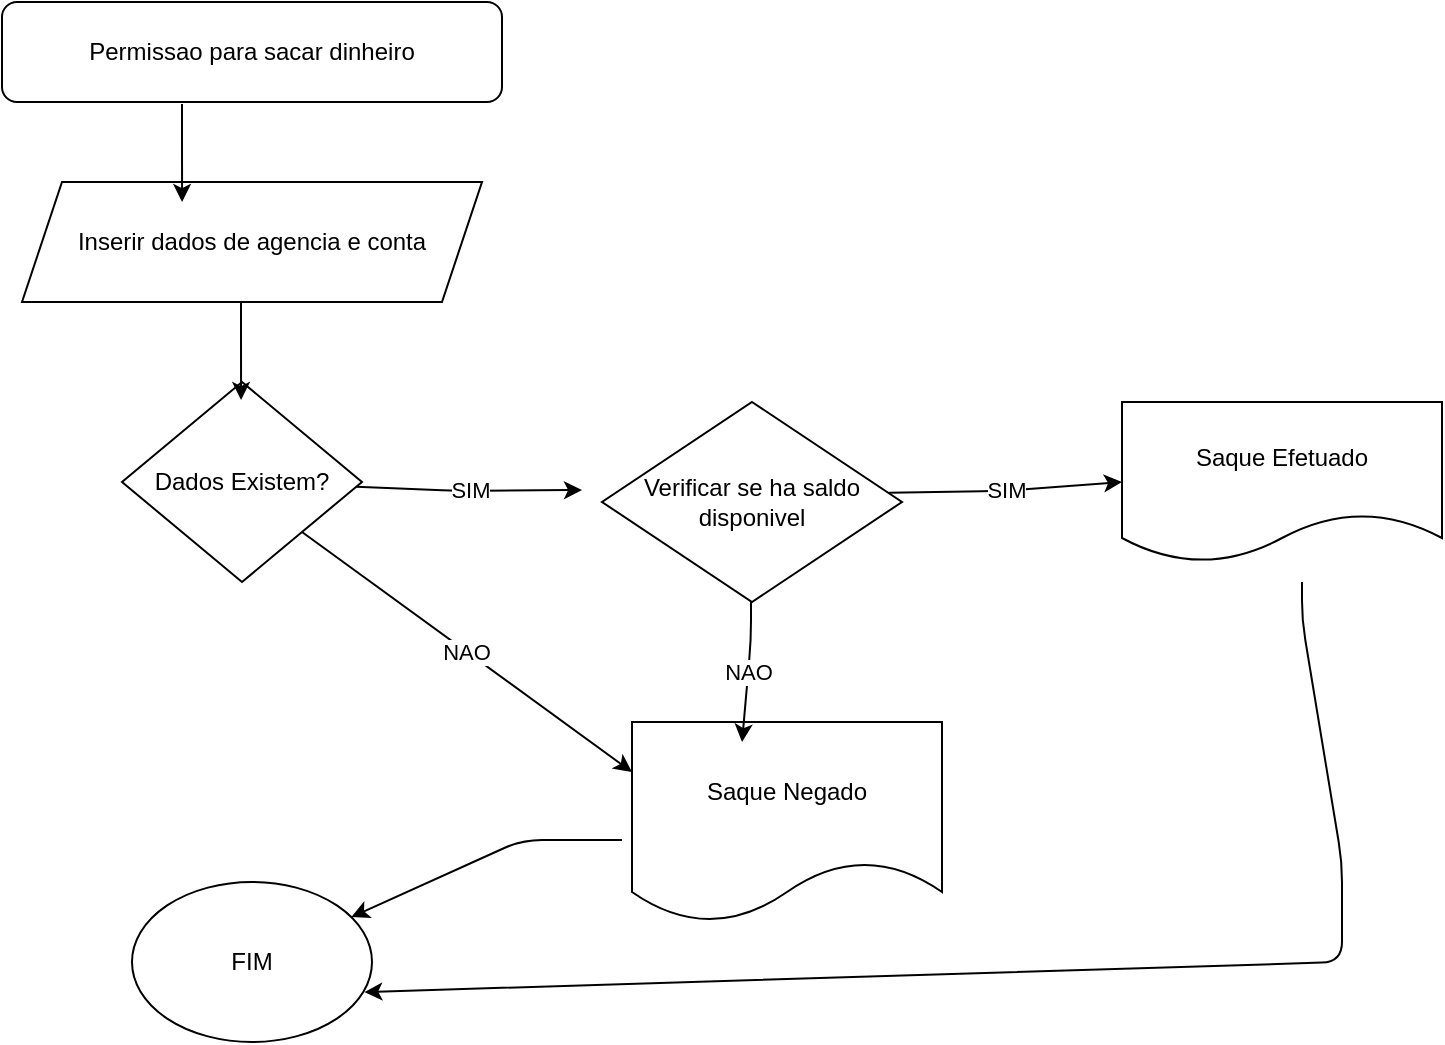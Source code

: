 <mxfile version="13.6.2" type="github">
  <diagram id="ZiU3zSBNC4nE3oTmkIAO" name="Page-1">
    <mxGraphModel dx="1038" dy="532" grid="1" gridSize="10" guides="1" tooltips="1" connect="1" arrows="1" fold="1" page="1" pageScale="1" pageWidth="827" pageHeight="1169" math="0" shadow="0">
      <root>
        <mxCell id="0" />
        <mxCell id="1" parent="0" />
        <mxCell id="J4ED1UsVeGMsGO5SoGsi-1" value="Permissao para sacar dinheiro" style="rounded=1;whiteSpace=wrap;html=1;" vertex="1" parent="1">
          <mxGeometry x="280" y="40" width="250" height="50" as="geometry" />
        </mxCell>
        <mxCell id="J4ED1UsVeGMsGO5SoGsi-2" value="Inserir dados de agencia e conta" style="shape=parallelogram;perimeter=parallelogramPerimeter;whiteSpace=wrap;html=1;fixedSize=1;" vertex="1" parent="1">
          <mxGeometry x="290" y="130" width="230" height="60" as="geometry" />
        </mxCell>
        <mxCell id="J4ED1UsVeGMsGO5SoGsi-3" value="Dados Existem?" style="rhombus;whiteSpace=wrap;html=1;" vertex="1" parent="1">
          <mxGeometry x="340" y="230" width="120" height="100" as="geometry" />
        </mxCell>
        <mxCell id="J4ED1UsVeGMsGO5SoGsi-4" value="Verificar se ha saldo disponivel" style="rhombus;whiteSpace=wrap;html=1;" vertex="1" parent="1">
          <mxGeometry x="580" y="240" width="150" height="100" as="geometry" />
        </mxCell>
        <mxCell id="J4ED1UsVeGMsGO5SoGsi-5" value="FIM" style="ellipse;whiteSpace=wrap;html=1;" vertex="1" parent="1">
          <mxGeometry x="345" y="480" width="120" height="80" as="geometry" />
        </mxCell>
        <mxCell id="J4ED1UsVeGMsGO5SoGsi-6" value="Saque Efetuado" style="shape=document;whiteSpace=wrap;html=1;boundedLbl=1;" vertex="1" parent="1">
          <mxGeometry x="840" y="240" width="160" height="80" as="geometry" />
        </mxCell>
        <mxCell id="J4ED1UsVeGMsGO5SoGsi-7" value="Saque Negado" style="shape=document;whiteSpace=wrap;html=1;boundedLbl=1;" vertex="1" parent="1">
          <mxGeometry x="595" y="400" width="155" height="100" as="geometry" />
        </mxCell>
        <mxCell id="J4ED1UsVeGMsGO5SoGsi-8" value="" style="endArrow=classic;html=1;entryX=0.348;entryY=0.167;entryDx=0;entryDy=0;entryPerimeter=0;" edge="1" parent="1" target="J4ED1UsVeGMsGO5SoGsi-2">
          <mxGeometry width="50" height="50" relative="1" as="geometry">
            <mxPoint x="370" y="91" as="sourcePoint" />
            <mxPoint x="414" y="90" as="targetPoint" />
            <Array as="points">
              <mxPoint x="370" y="110" />
            </Array>
          </mxGeometry>
        </mxCell>
        <mxCell id="J4ED1UsVeGMsGO5SoGsi-9" value="" style="endArrow=classic;html=1;entryX=0.348;entryY=0.167;entryDx=0;entryDy=0;entryPerimeter=0;" edge="1" parent="1">
          <mxGeometry width="50" height="50" relative="1" as="geometry">
            <mxPoint x="399.5" y="190" as="sourcePoint" />
            <mxPoint x="399.54" y="239.02" as="targetPoint" />
            <Array as="points">
              <mxPoint x="399.5" y="209" />
            </Array>
          </mxGeometry>
        </mxCell>
        <mxCell id="J4ED1UsVeGMsGO5SoGsi-11" value="SIM" style="endArrow=classic;html=1;" edge="1" parent="1" source="J4ED1UsVeGMsGO5SoGsi-3">
          <mxGeometry width="50" height="50" relative="1" as="geometry">
            <mxPoint x="510" y="265.49" as="sourcePoint" />
            <mxPoint x="570" y="284" as="targetPoint" />
            <Array as="points">
              <mxPoint x="510" y="284.49" />
            </Array>
          </mxGeometry>
        </mxCell>
        <mxCell id="J4ED1UsVeGMsGO5SoGsi-12" value="NAO" style="endArrow=classic;html=1;entryX=0.355;entryY=0.1;entryDx=0;entryDy=0;entryPerimeter=0;" edge="1" parent="1" target="J4ED1UsVeGMsGO5SoGsi-7">
          <mxGeometry width="50" height="50" relative="1" as="geometry">
            <mxPoint x="654.5" y="340" as="sourcePoint" />
            <mxPoint x="654.54" y="389.02" as="targetPoint" />
            <Array as="points">
              <mxPoint x="654.5" y="359" />
            </Array>
          </mxGeometry>
        </mxCell>
        <mxCell id="J4ED1UsVeGMsGO5SoGsi-14" value="SIM" style="endArrow=classic;html=1;entryX=0;entryY=0.5;entryDx=0;entryDy=0;exitX=0.957;exitY=0.454;exitDx=0;exitDy=0;exitPerimeter=0;" edge="1" parent="1" source="J4ED1UsVeGMsGO5SoGsi-4" target="J4ED1UsVeGMsGO5SoGsi-6">
          <mxGeometry width="50" height="50" relative="1" as="geometry">
            <mxPoint x="780" y="265.49" as="sourcePoint" />
            <mxPoint x="780.04" y="314.51" as="targetPoint" />
            <Array as="points">
              <mxPoint x="780" y="284.49" />
            </Array>
          </mxGeometry>
        </mxCell>
        <mxCell id="J4ED1UsVeGMsGO5SoGsi-15" value="" style="endArrow=classic;html=1;entryX=0.968;entryY=0.688;entryDx=0;entryDy=0;entryPerimeter=0;" edge="1" parent="1" target="J4ED1UsVeGMsGO5SoGsi-5">
          <mxGeometry width="50" height="50" relative="1" as="geometry">
            <mxPoint x="930" y="330" as="sourcePoint" />
            <mxPoint x="930" y="560" as="targetPoint" />
            <Array as="points">
              <mxPoint x="930" y="349" />
              <mxPoint x="950" y="470" />
              <mxPoint x="950" y="520" />
            </Array>
          </mxGeometry>
        </mxCell>
        <mxCell id="J4ED1UsVeGMsGO5SoGsi-16" value="" style="endArrow=classic;html=1;" edge="1" parent="1" target="J4ED1UsVeGMsGO5SoGsi-5">
          <mxGeometry width="50" height="50" relative="1" as="geometry">
            <mxPoint x="590" y="459" as="sourcePoint" />
            <mxPoint x="540.04" y="489.02" as="targetPoint" />
            <Array as="points">
              <mxPoint x="540" y="459" />
            </Array>
          </mxGeometry>
        </mxCell>
        <mxCell id="J4ED1UsVeGMsGO5SoGsi-17" value="NAO" style="endArrow=classic;html=1;exitX=1;exitY=1;exitDx=0;exitDy=0;entryX=0;entryY=0.25;entryDx=0;entryDy=0;" edge="1" parent="1" source="J4ED1UsVeGMsGO5SoGsi-3" target="J4ED1UsVeGMsGO5SoGsi-7">
          <mxGeometry width="50" height="50" relative="1" as="geometry">
            <mxPoint x="460" y="380" as="sourcePoint" />
            <mxPoint x="510" y="330" as="targetPoint" />
          </mxGeometry>
        </mxCell>
      </root>
    </mxGraphModel>
  </diagram>
</mxfile>
